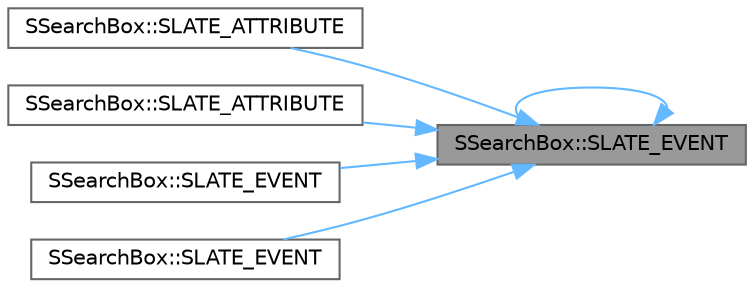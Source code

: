 digraph "SSearchBox::SLATE_EVENT"
{
 // INTERACTIVE_SVG=YES
 // LATEX_PDF_SIZE
  bgcolor="transparent";
  edge [fontname=Helvetica,fontsize=10,labelfontname=Helvetica,labelfontsize=10];
  node [fontname=Helvetica,fontsize=10,shape=box,height=0.2,width=0.4];
  rankdir="RL";
  Node1 [id="Node000001",label="SSearchBox::SLATE_EVENT",height=0.2,width=0.4,color="gray40", fillcolor="grey60", style="filled", fontcolor="black",tooltip="Invoked whenever the text is committed (e.g."];
  Node1 -> Node2 [id="edge1_Node000001_Node000002",dir="back",color="steelblue1",style="solid",tooltip=" "];
  Node2 [id="Node000002",label="SSearchBox::SLATE_ATTRIBUTE",height=0.2,width=0.4,color="grey40", fillcolor="white", style="filled",URL="$d9/d3a/classSSearchBox.html#aac8e78d78713568e74b6f1d2518adb74",tooltip="Whether or not an external search is currently running."];
  Node1 -> Node3 [id="edge2_Node000001_Node000003",dir="back",color="steelblue1",style="solid",tooltip=" "];
  Node3 [id="Node000003",label="SSearchBox::SLATE_ATTRIBUTE",height=0.2,width=0.4,color="grey40", fillcolor="white", style="filled",URL="$d9/d3a/classSSearchBox.html#ae5665d702fca1be51b3b598b9d9e2f4c",tooltip="If we're delaying change notifications how many seconds should we wait?"];
  Node1 -> Node4 [id="edge3_Node000001_Node000004",dir="back",color="steelblue1",style="solid",tooltip=" "];
  Node4 [id="Node000004",label="SSearchBox::SLATE_EVENT",height=0.2,width=0.4,color="grey40", fillcolor="white", style="filled",URL="$d9/d3a/classSSearchBox.html#ad1a6541da2fed689d4b5459397b19db3",tooltip="Optional callback to allow for special functionality to be invoked when the search glass button is cl..."];
  Node1 -> Node5 [id="edge4_Node000001_Node000005",dir="back",color="steelblue1",style="solid",tooltip=" "];
  Node5 [id="Node000005",label="SSearchBox::SLATE_EVENT",height=0.2,width=0.4,color="grey40", fillcolor="white", style="filled",URL="$d9/d3a/classSSearchBox.html#ab80430c85ea2e38d5a90877e7cb2fcb1",tooltip="This will add a next and previous button to your search box."];
  Node1 -> Node1 [id="edge5_Node000001_Node000001",dir="back",color="steelblue1",style="solid",tooltip=" "];
}
